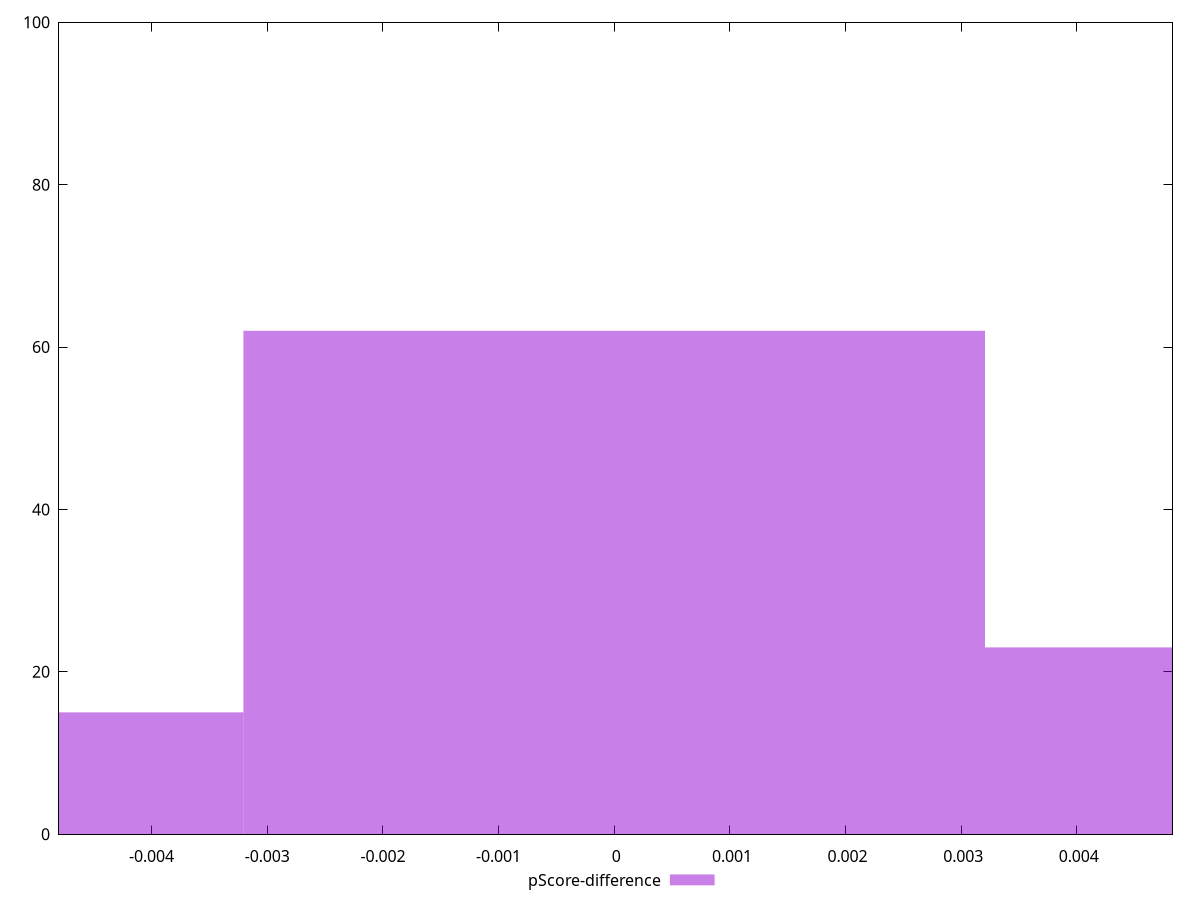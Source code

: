 reset

$pScoreDifference <<EOF
0 62
-0.006412113878607819 15
0.006412113878607819 23
EOF

set key outside below
set boxwidth 0.006412113878607819
set xrange [-0.004800473594638421:0.004826973663219027]
set yrange [0:100]
set trange [0:100]
set style fill transparent solid 0.5 noborder
set terminal svg size 640, 490 enhanced background rgb 'white'
set output "reprap/estimated-input-latency/samples/pages/pScore-difference/histogram.svg"

plot $pScoreDifference title "pScore-difference" with boxes

reset
